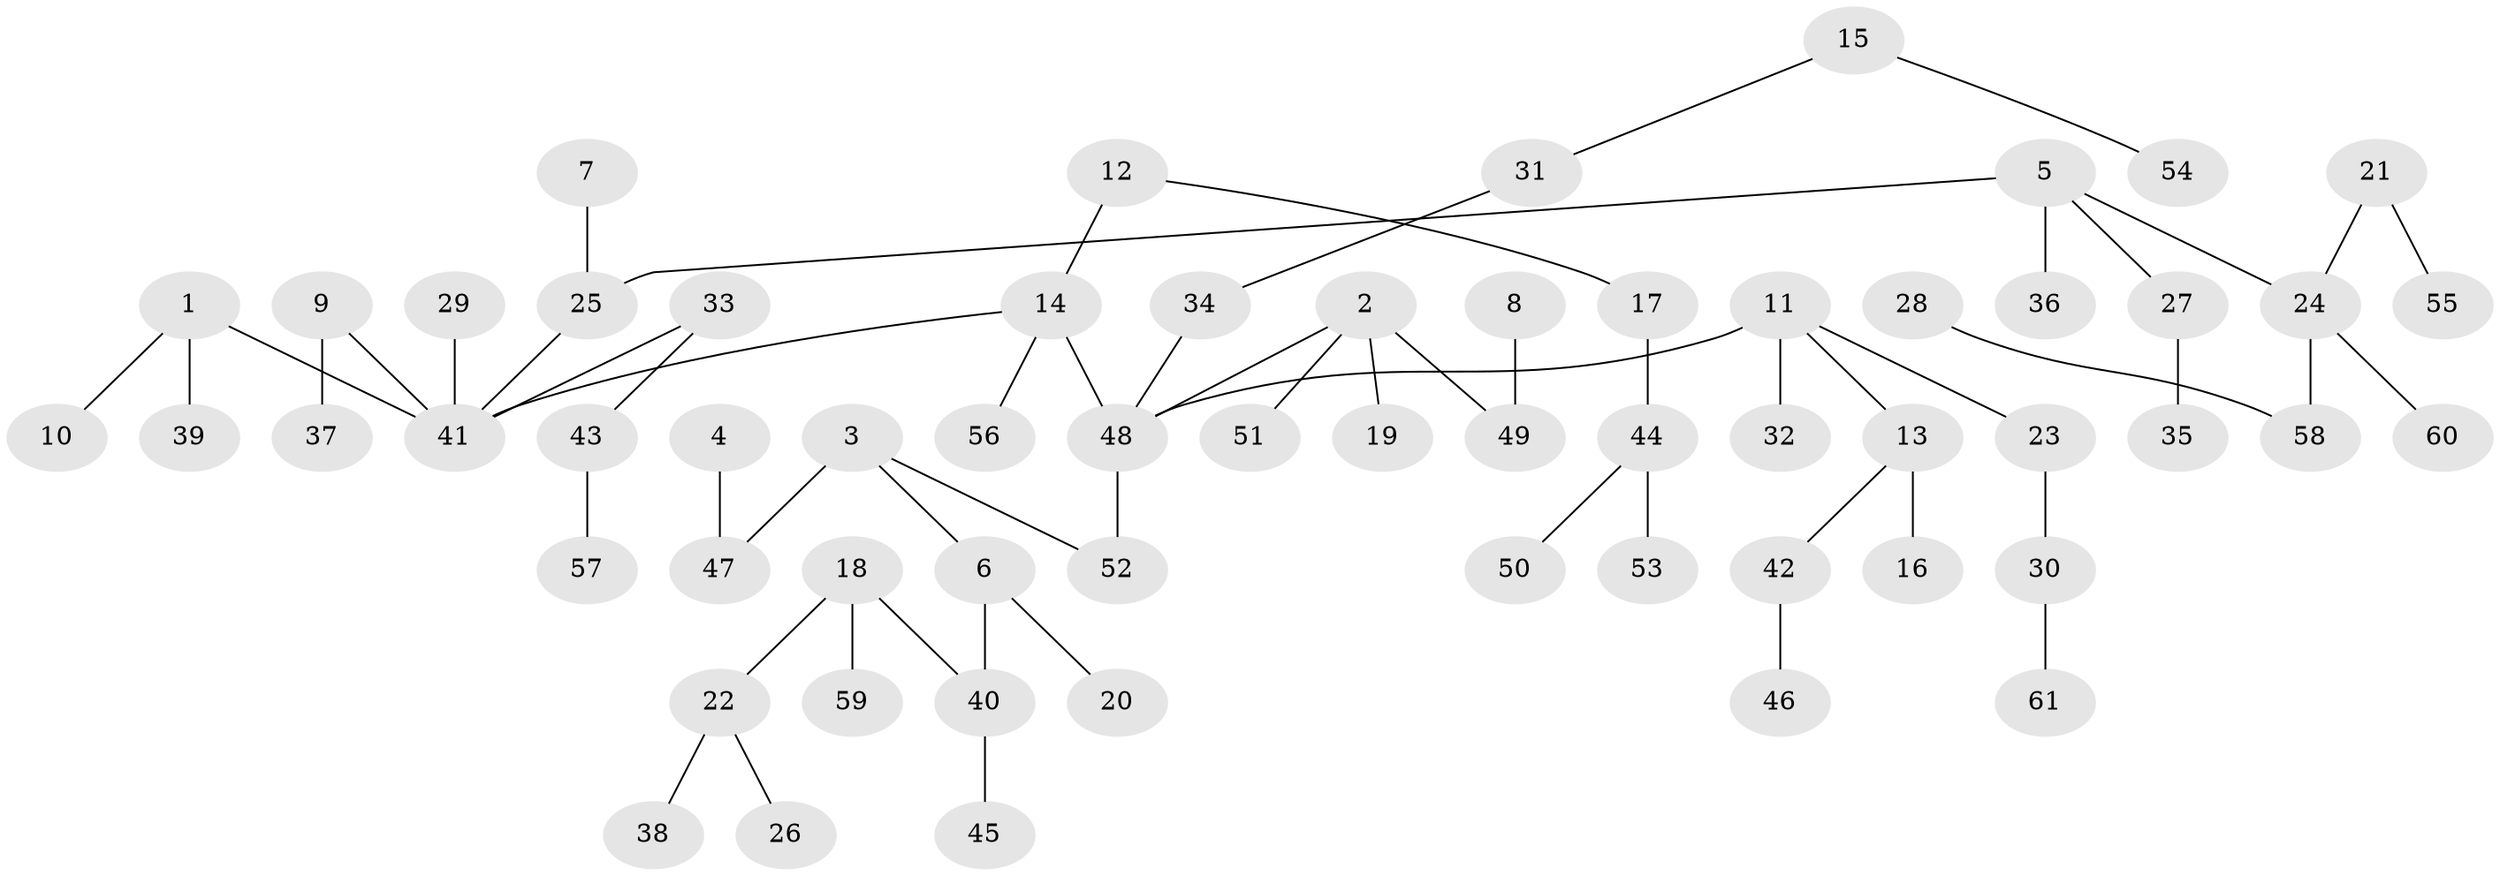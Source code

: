 // original degree distribution, {3: 0.1652892561983471, 8: 0.008264462809917356, 2: 0.2727272727272727, 5: 0.024793388429752067, 7: 0.008264462809917356, 4: 0.05785123966942149, 1: 0.4628099173553719}
// Generated by graph-tools (version 1.1) at 2025/02/03/09/25 03:02:23]
// undirected, 61 vertices, 60 edges
graph export_dot {
graph [start="1"]
  node [color=gray90,style=filled];
  1;
  2;
  3;
  4;
  5;
  6;
  7;
  8;
  9;
  10;
  11;
  12;
  13;
  14;
  15;
  16;
  17;
  18;
  19;
  20;
  21;
  22;
  23;
  24;
  25;
  26;
  27;
  28;
  29;
  30;
  31;
  32;
  33;
  34;
  35;
  36;
  37;
  38;
  39;
  40;
  41;
  42;
  43;
  44;
  45;
  46;
  47;
  48;
  49;
  50;
  51;
  52;
  53;
  54;
  55;
  56;
  57;
  58;
  59;
  60;
  61;
  1 -- 10 [weight=1.0];
  1 -- 39 [weight=1.0];
  1 -- 41 [weight=1.0];
  2 -- 19 [weight=1.0];
  2 -- 48 [weight=1.0];
  2 -- 49 [weight=1.0];
  2 -- 51 [weight=1.0];
  3 -- 6 [weight=1.0];
  3 -- 47 [weight=1.0];
  3 -- 52 [weight=1.0];
  4 -- 47 [weight=1.0];
  5 -- 24 [weight=1.0];
  5 -- 25 [weight=1.0];
  5 -- 27 [weight=1.0];
  5 -- 36 [weight=1.0];
  6 -- 20 [weight=1.0];
  6 -- 40 [weight=1.0];
  7 -- 25 [weight=1.0];
  8 -- 49 [weight=1.0];
  9 -- 37 [weight=1.0];
  9 -- 41 [weight=1.0];
  11 -- 13 [weight=1.0];
  11 -- 23 [weight=1.0];
  11 -- 32 [weight=1.0];
  11 -- 48 [weight=1.0];
  12 -- 14 [weight=1.0];
  12 -- 17 [weight=1.0];
  13 -- 16 [weight=1.0];
  13 -- 42 [weight=1.0];
  14 -- 41 [weight=1.0];
  14 -- 48 [weight=1.0];
  14 -- 56 [weight=1.0];
  15 -- 31 [weight=1.0];
  15 -- 54 [weight=1.0];
  17 -- 44 [weight=1.0];
  18 -- 22 [weight=1.0];
  18 -- 40 [weight=1.0];
  18 -- 59 [weight=1.0];
  21 -- 24 [weight=1.0];
  21 -- 55 [weight=1.0];
  22 -- 26 [weight=1.0];
  22 -- 38 [weight=1.0];
  23 -- 30 [weight=1.0];
  24 -- 58 [weight=1.0];
  24 -- 60 [weight=1.0];
  25 -- 41 [weight=1.0];
  27 -- 35 [weight=1.0];
  28 -- 58 [weight=1.0];
  29 -- 41 [weight=1.0];
  30 -- 61 [weight=1.0];
  31 -- 34 [weight=1.0];
  33 -- 41 [weight=1.0];
  33 -- 43 [weight=1.0];
  34 -- 48 [weight=1.0];
  40 -- 45 [weight=1.0];
  42 -- 46 [weight=1.0];
  43 -- 57 [weight=1.0];
  44 -- 50 [weight=1.0];
  44 -- 53 [weight=1.0];
  48 -- 52 [weight=1.0];
}
